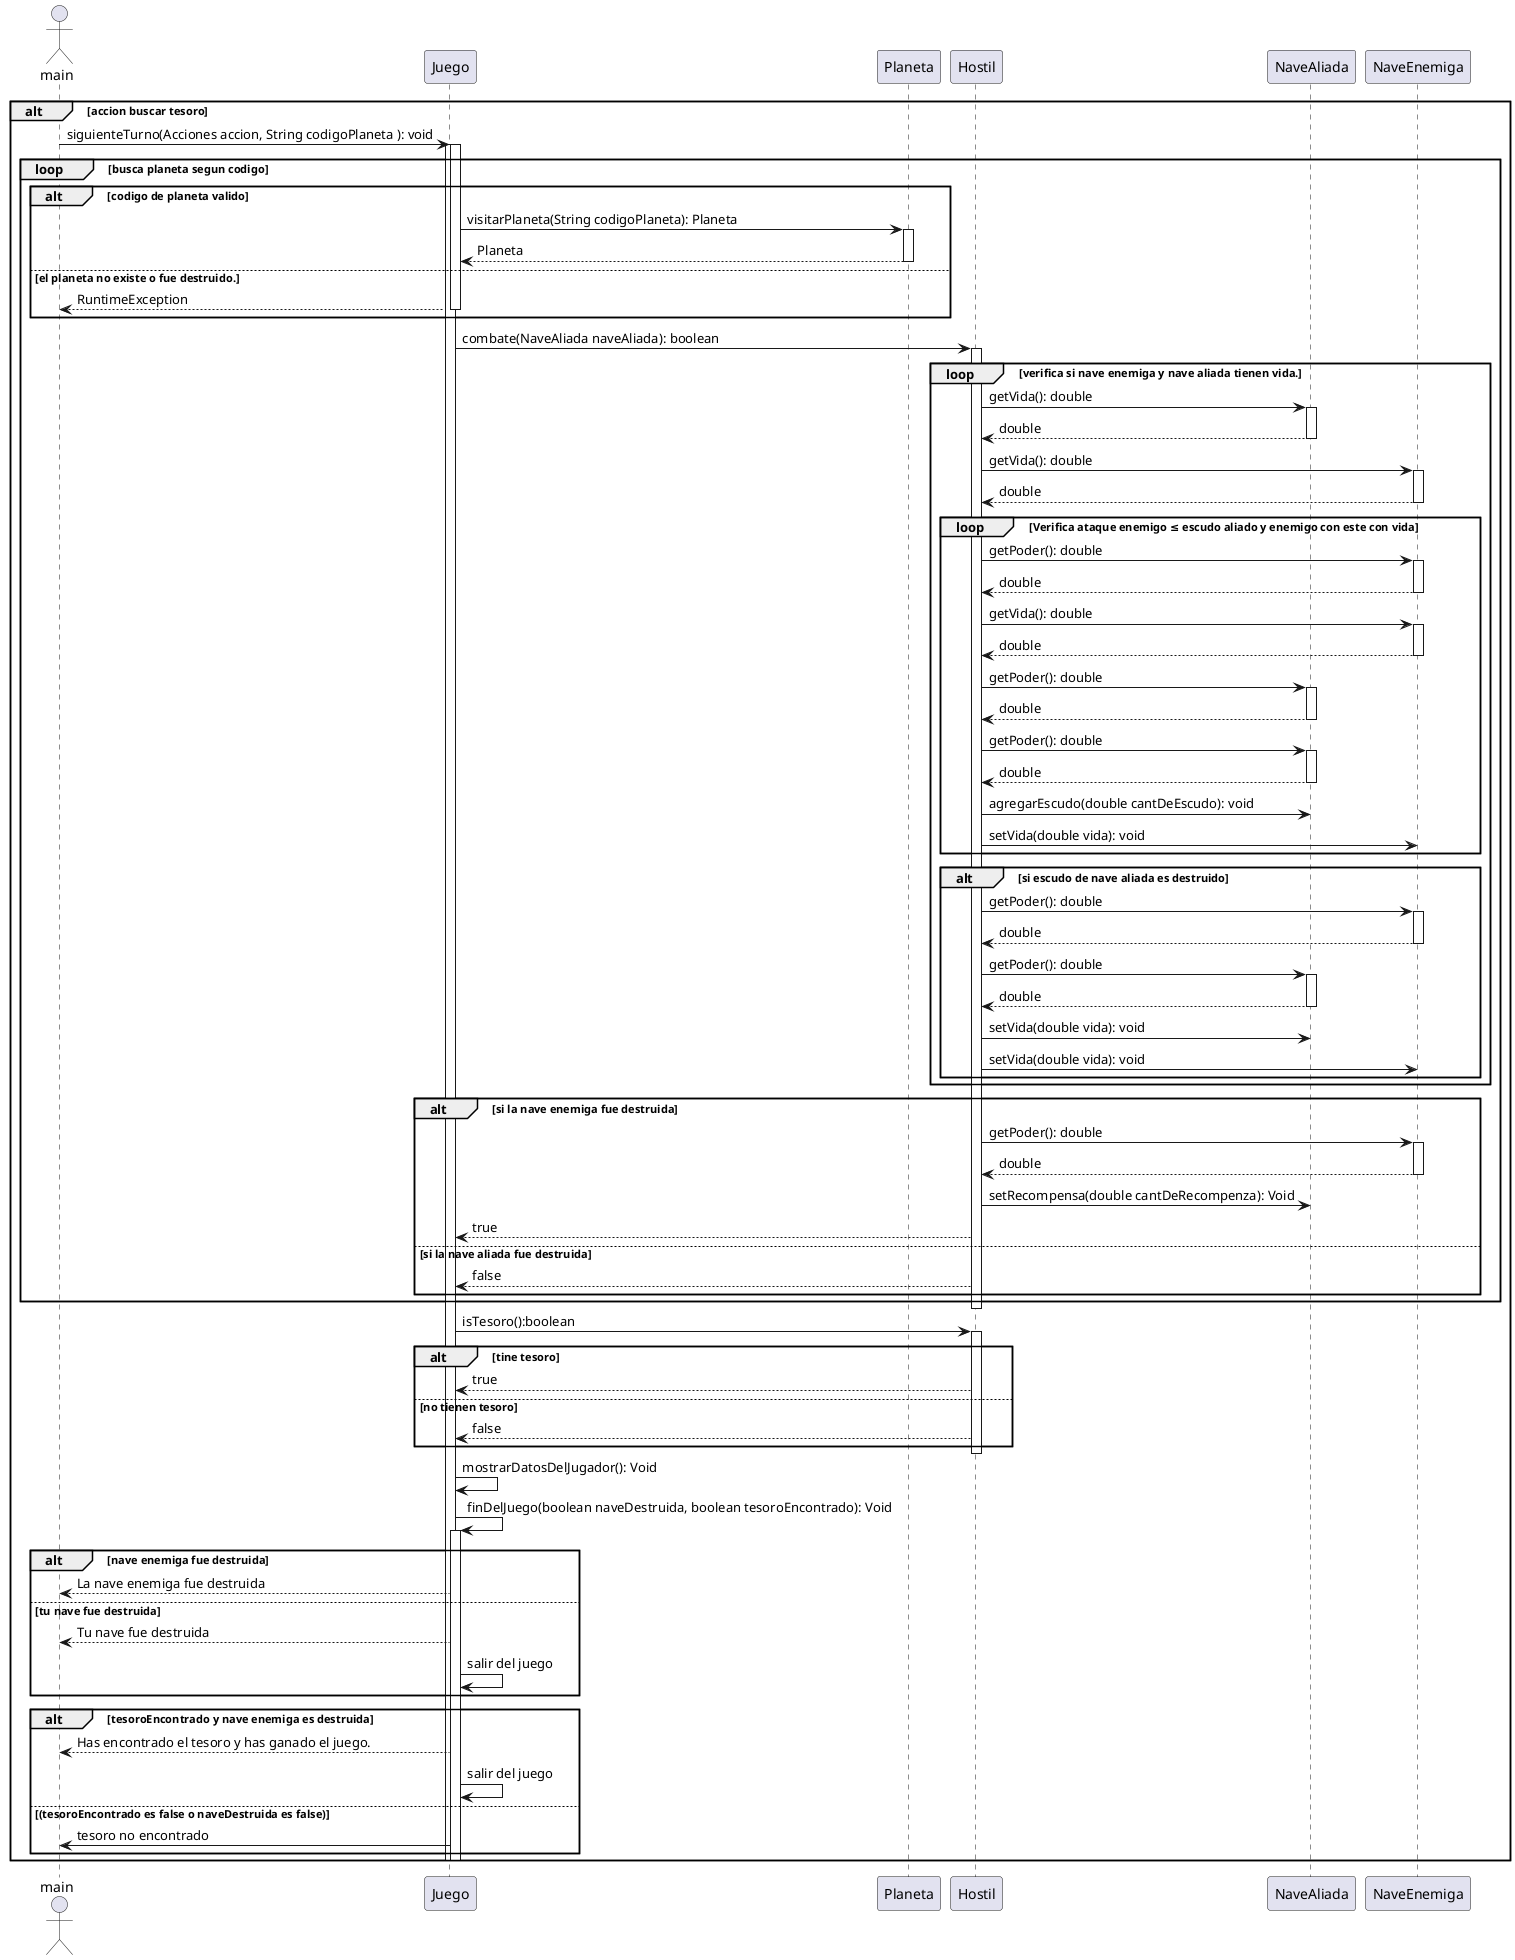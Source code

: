 @startuml
actor main

alt accion buscar tesoro

main->Juego: siguienteTurno(Acciones accion, String codigoPlaneta ): void
activate Juego
    loop busca planeta segun codigo
        alt codigo de planeta valido
            activate Juego
                Juego -> Planeta: visitarPlaneta(String codigoPlaneta): Planeta
            activate Planeta
                Planeta --> Juego: Planeta
            deactivate Planeta
        else el planeta no existe o fue destruido.
                Juego --> main : RuntimeException
            deactivate Juego
end
Juego -> Hostil: combate(NaveAliada naveAliada): boolean
activate Hostil
    loop verifica si nave enemiga y nave aliada tienen vida.

        Hostil -> NaveAliada: getVida(): double
        activate NaveAliada
        NaveAliada --> Hostil: double
        deactivate NaveAliada

        Hostil -> NaveEnemiga: getVida(): double
        activate NaveEnemiga
        NaveEnemiga --> Hostil: double
        deactivate NaveEnemiga

            loop Verifica ataque enemigo ≤ escudo aliado y enemigo con este con vida

                Hostil -> NaveEnemiga: getPoder(): double
                activate NaveEnemiga
                NaveEnemiga --> Hostil: double
                deactivate NaveEnemiga

                Hostil -> NaveEnemiga: getVida(): double
                activate NaveEnemiga
                NaveEnemiga --> Hostil: double
                deactivate NaveEnemiga

                Hostil -> NaveAliada: getPoder(): double
                activate NaveAliada
                NaveAliada --> Hostil: double
                deactivate NaveAliada

                Hostil -> NaveAliada: getPoder(): double
                activate NaveAliada
                NaveAliada --> Hostil: double
                deactivate NaveAliada

                Hostil -> NaveAliada: agregarEscudo(double cantDeEscudo): void
                Hostil -> NaveEnemiga: setVida(double vida): void
            end
            alt si escudo de nave aliada es destruido

                Hostil -> NaveEnemiga: getPoder(): double
                activate NaveEnemiga
                NaveEnemiga --> Hostil: double
                deactivate NaveEnemiga

                Hostil -> NaveAliada: getPoder(): double
                activate NaveAliada
                NaveAliada --> Hostil: double
                deactivate NaveAliada
                Hostil -> NaveAliada: setVida(double vida): void
                Hostil -> NaveEnemiga: setVida(double vida): void
            end
    end
    alt si la nave enemiga fue destruida
        Hostil -> NaveEnemiga: getPoder(): double
        activate NaveEnemiga
        NaveEnemiga --> Hostil: double
        deactivate NaveEnemiga
        Hostil -> NaveAliada: setRecompensa(double cantDeRecompenza): Void
        Hostil --> Juego : true
    else si la nave aliada fue destruida
        Hostil --> Juego : false
    end
    end
deactivate Hostil

Juego -> Hostil: isTesoro():boolean
    activate Hostil
    alt tine tesoro
        Hostil-->Juego: true
    else no tienen tesoro
        Hostil-->Juego: false
    end
    deactivate Hostil

Juego->Juego: mostrarDatosDelJugador(): Void
Juego->Juego: finDelJuego(boolean naveDestruida, boolean tesoroEncontrado): Void
activate Juego
    alt nave enemiga fue destruida
        Juego --> main: La nave enemiga fue destruida
    else tu nave fue destruida
        Juego --> main: Tu nave fue destruida
        Juego -> Juego: salir del juego
    end

    alt tesoroEncontrado y nave enemiga es destruida
        Juego --> main: Has encontrado el tesoro y has ganado el juego.
        Juego -> Juego: salir del juego
    else (tesoroEncontrado es false o naveDestruida es false)
        Juego -> main: tesoro no encontrado
    end
deactivate Juego
deactivate Juego
end
@enduml
